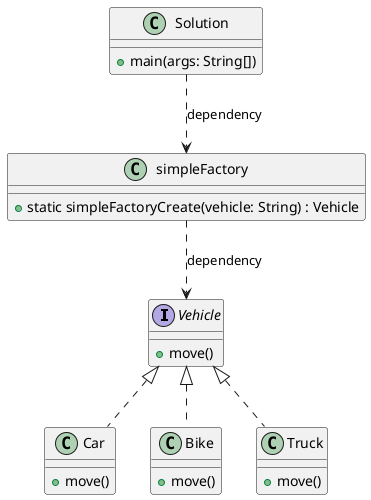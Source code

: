 @startuml
interface Vehicle {
    + move()
}

class Car implements Vehicle {
    + move()
}

class Bike implements Vehicle {
    + move()
}

class Truck implements Vehicle {
    + move()
}

class simpleFactory {
    + static simpleFactoryCreate(vehicle: String) : Vehicle
}

class Solution {
    + main(args: String[])
}

simpleFactory ..> Vehicle : "dependency"
Solution ..> simpleFactory : "dependency"

@enduml
